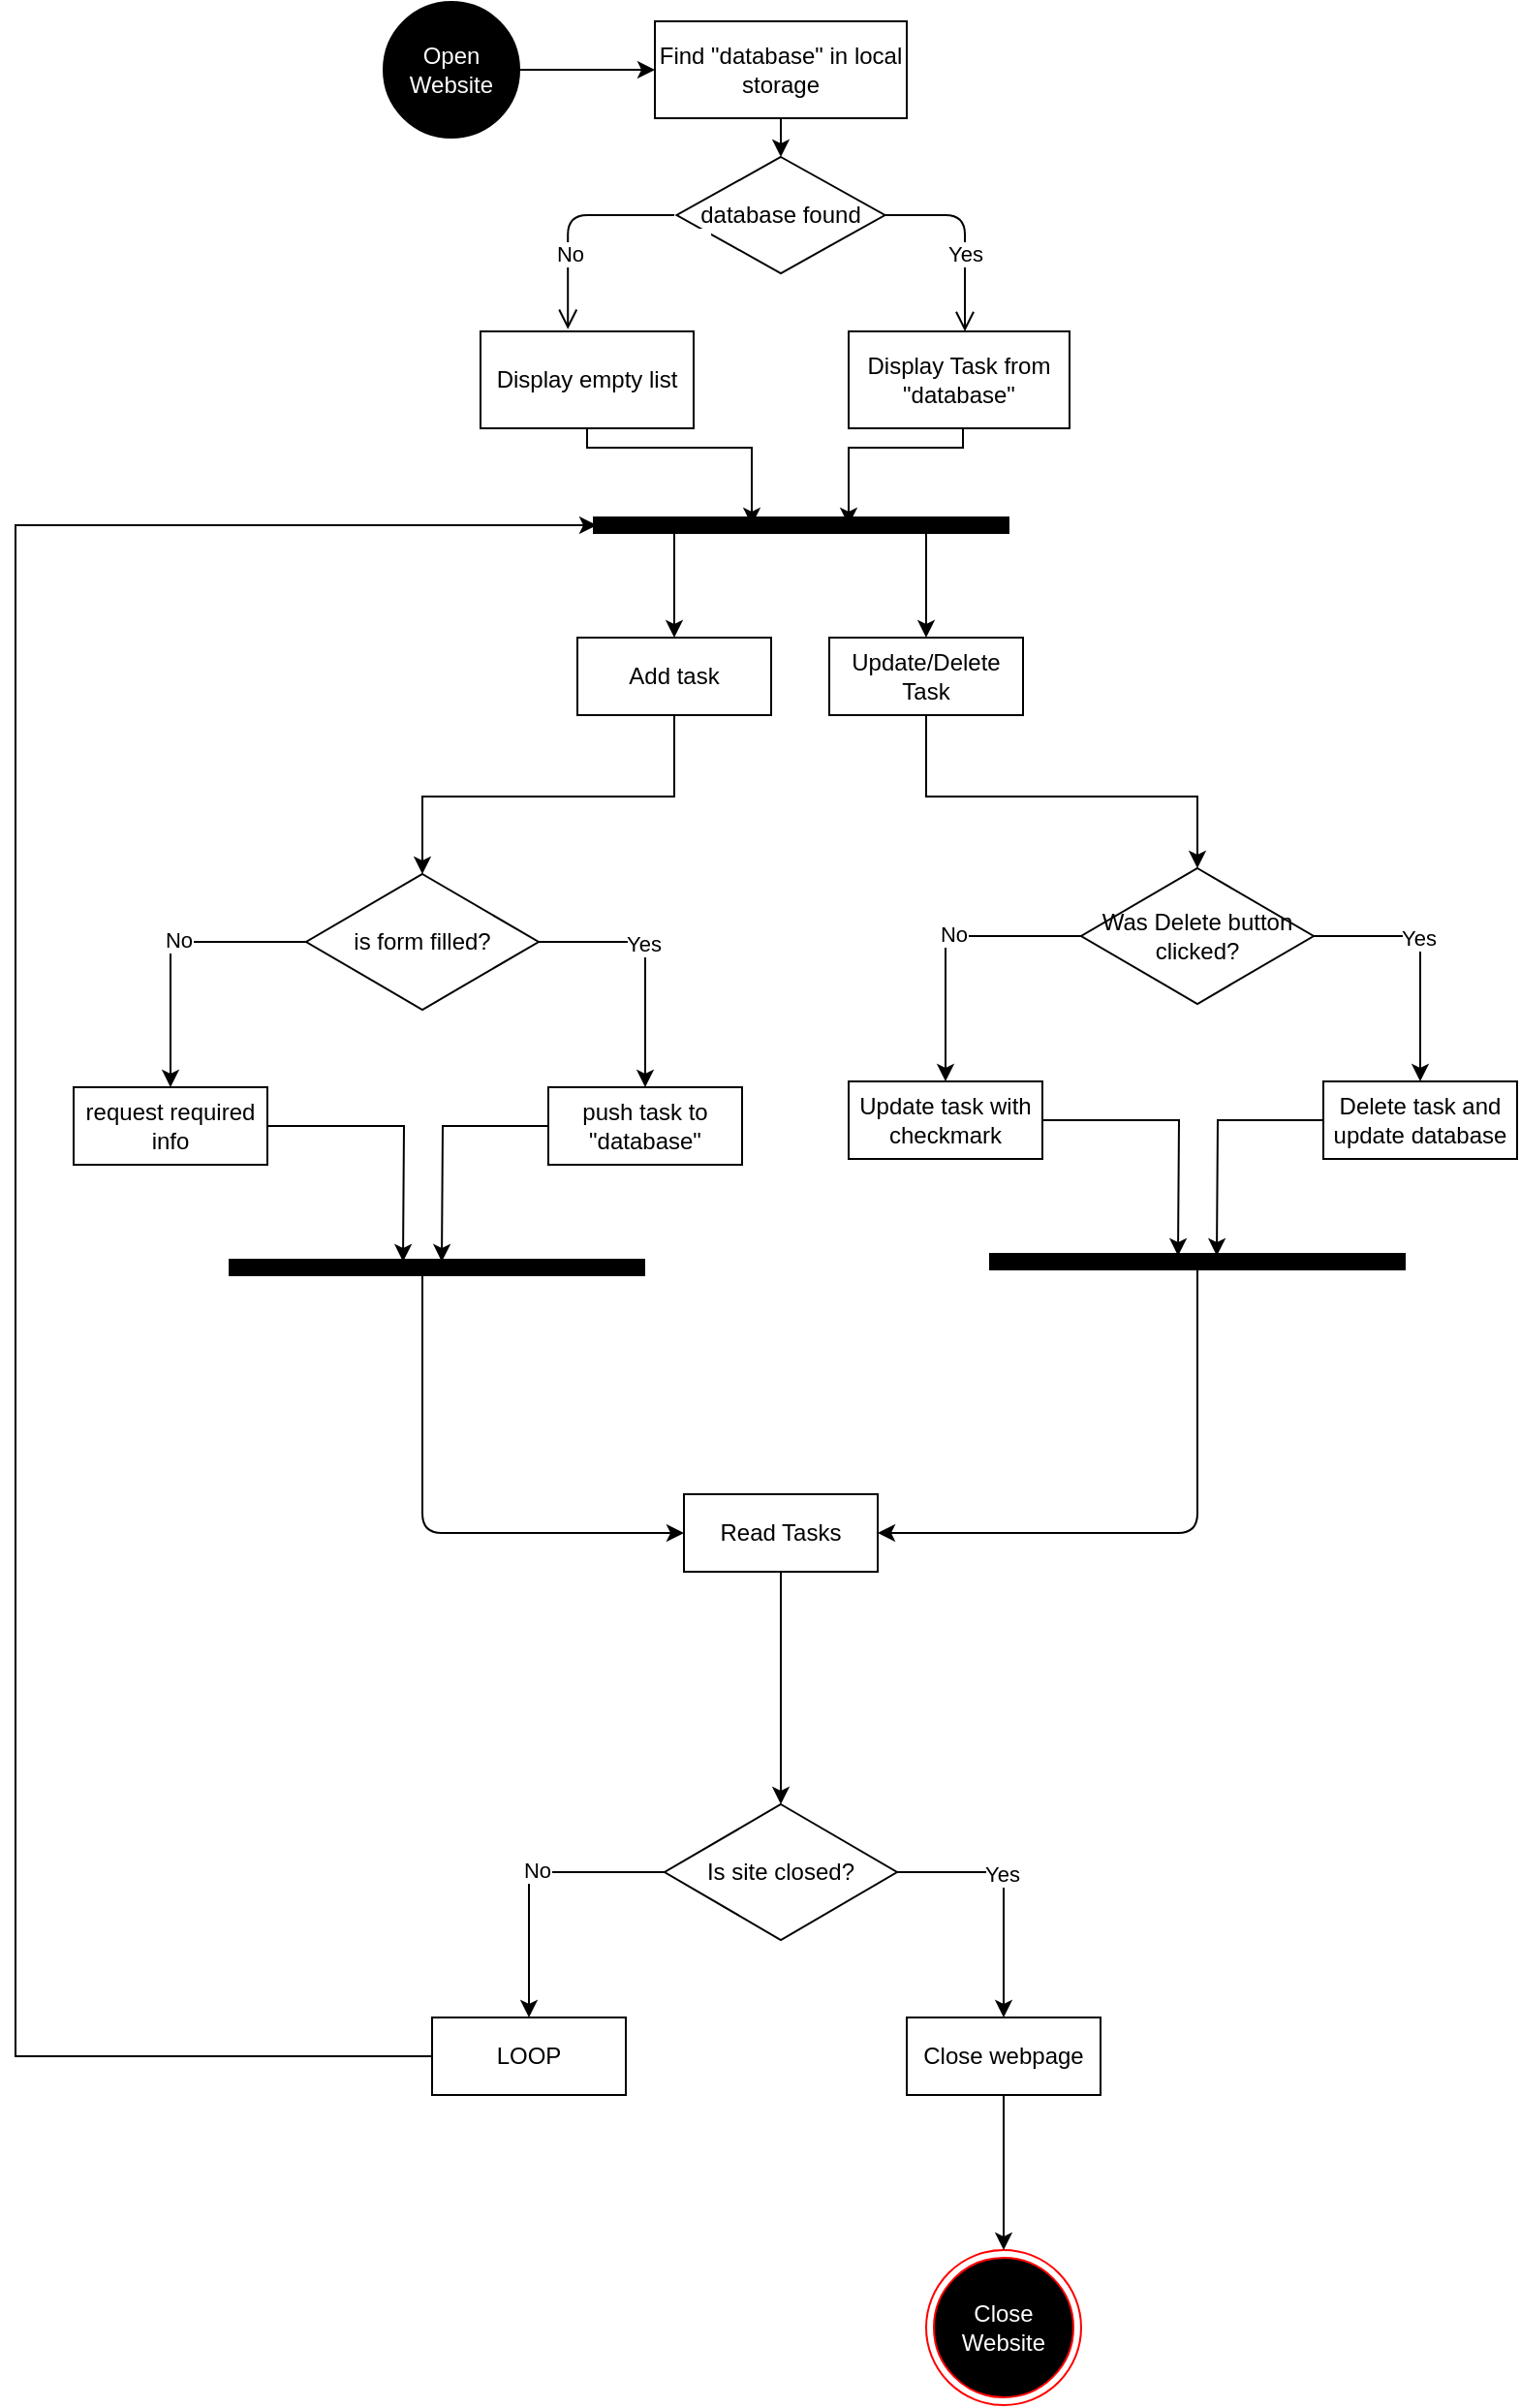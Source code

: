 <mxfile version="14.2.7" type="github">
  <diagram id="yd61wOOSHPwWUXzALppi" name="Page-1">
    <mxGraphModel dx="1796" dy="533" grid="1" gridSize="10" guides="1" tooltips="1" connect="1" arrows="1" fold="1" page="1" pageScale="1" pageWidth="850" pageHeight="1100" math="0" shadow="0">
      <root>
        <mxCell id="0" />
        <mxCell id="1" parent="0" />
        <mxCell id="UuBZATNRduBAJZNG62qD-8" style="edgeStyle=orthogonalEdgeStyle;rounded=0;orthogonalLoop=1;jettySize=auto;html=1;exitX=1;exitY=0.5;exitDx=0;exitDy=0;fontColor=#FFFFFF;" parent="1" source="UuBZATNRduBAJZNG62qD-1" target="UuBZATNRduBAJZNG62qD-6" edge="1">
          <mxGeometry relative="1" as="geometry" />
        </mxCell>
        <mxCell id="UuBZATNRduBAJZNG62qD-1" value="Open Website" style="ellipse;whiteSpace=wrap;html=1;aspect=fixed;fillColor=#000000;fontColor=#FFFFFF;" parent="1" vertex="1">
          <mxGeometry x="20" y="70" width="70" height="70" as="geometry" />
        </mxCell>
        <mxCell id="UuBZATNRduBAJZNG62qD-14" style="edgeStyle=orthogonalEdgeStyle;rounded=0;orthogonalLoop=1;jettySize=auto;html=1;fontColor=#000000;" parent="1" source="UuBZATNRduBAJZNG62qD-6" target="UuBZATNRduBAJZNG62qD-9" edge="1">
          <mxGeometry relative="1" as="geometry" />
        </mxCell>
        <mxCell id="UuBZATNRduBAJZNG62qD-6" value="Find &quot;database&quot; in local storage" style="html=1;whiteSpace=wrap;fillColor=#FFFFFF;" parent="1" vertex="1">
          <mxGeometry x="160" y="80" width="130" height="50" as="geometry" />
        </mxCell>
        <mxCell id="UuBZATNRduBAJZNG62qD-9" value="database found" style="rhombus;whiteSpace=wrap;html=1;" parent="1" vertex="1">
          <mxGeometry x="171.25" y="150" width="107.5" height="60" as="geometry" />
        </mxCell>
        <mxCell id="UuBZATNRduBAJZNG62qD-10" value="no" style="edgeStyle=orthogonalEdgeStyle;html=1;align=left;verticalAlign=bottom;endArrow=open;endSize=8;fontColor=#FFFFFF;exitX=1;exitY=0.5;exitDx=0;exitDy=0;" parent="1" source="UuBZATNRduBAJZNG62qD-9" edge="1">
          <mxGeometry x="-1" relative="1" as="geometry">
            <mxPoint x="320" y="240" as="targetPoint" />
            <mxPoint x="267.5" y="190" as="sourcePoint" />
            <Array as="points">
              <mxPoint x="320" y="180" />
            </Array>
          </mxGeometry>
        </mxCell>
        <mxCell id="UuBZATNRduBAJZNG62qD-12" value="Yes" style="edgeLabel;html=1;align=center;verticalAlign=middle;resizable=0;points=[];fontColor=#000000;" parent="UuBZATNRduBAJZNG62qD-10" vertex="1" connectable="0">
          <mxGeometry x="-0.524" relative="1" as="geometry">
            <mxPoint x="16.5" y="20" as="offset" />
          </mxGeometry>
        </mxCell>
        <mxCell id="UuBZATNRduBAJZNG62qD-11" value="yes" style="edgeStyle=orthogonalEdgeStyle;html=1;align=left;verticalAlign=top;endArrow=open;endSize=8;fontColor=#FFFFFF;entryX=0.41;entryY=-0.022;entryDx=0;entryDy=0;entryPerimeter=0;" parent="1" target="UuBZATNRduBAJZNG62qD-16" edge="1">
          <mxGeometry x="-1" relative="1" as="geometry">
            <mxPoint x="107.5" y="240" as="targetPoint" />
            <mxPoint x="170" y="180" as="sourcePoint" />
            <Array as="points">
              <mxPoint x="115" y="180" />
            </Array>
          </mxGeometry>
        </mxCell>
        <mxCell id="UuBZATNRduBAJZNG62qD-13" value="No&lt;br&gt;" style="edgeLabel;html=1;align=center;verticalAlign=middle;resizable=0;points=[];fontColor=#000000;" parent="UuBZATNRduBAJZNG62qD-11" vertex="1" connectable="0">
          <mxGeometry x="-0.093" y="-1" relative="1" as="geometry">
            <mxPoint x="-3.24" y="21.06" as="offset" />
          </mxGeometry>
        </mxCell>
        <mxCell id="UuBZATNRduBAJZNG62qD-21" style="edgeStyle=orthogonalEdgeStyle;rounded=0;orthogonalLoop=1;jettySize=auto;html=1;exitX=0.5;exitY=1;exitDx=0;exitDy=0;labelBackgroundColor=none;targetPerimeterSpacing=0;strokeColor=#000000;strokeWidth=1;fontColor=#000000;" parent="1" source="UuBZATNRduBAJZNG62qD-15" edge="1">
          <mxGeometry relative="1" as="geometry">
            <mxPoint x="260" y="340" as="targetPoint" />
            <Array as="points">
              <mxPoint x="319" y="300" />
              <mxPoint x="260" y="300" />
            </Array>
          </mxGeometry>
        </mxCell>
        <mxCell id="UuBZATNRduBAJZNG62qD-15" value="Display Task from &quot;database&quot;" style="html=1;strokeColor=#000000;fillColor=#FFFFFF;fontColor=#000000;whiteSpace=wrap;" parent="1" vertex="1">
          <mxGeometry x="260" y="240" width="114" height="50" as="geometry" />
        </mxCell>
        <mxCell id="UuBZATNRduBAJZNG62qD-20" style="edgeStyle=orthogonalEdgeStyle;rounded=0;orthogonalLoop=1;jettySize=auto;html=1;exitX=0.5;exitY=1;exitDx=0;exitDy=0;labelBackgroundColor=none;targetPerimeterSpacing=0;strokeColor=#000000;strokeWidth=1;fontColor=#000000;" parent="1" edge="1">
          <mxGeometry relative="1" as="geometry">
            <mxPoint x="210" y="340" as="targetPoint" />
            <Array as="points">
              <mxPoint x="125" y="300" />
              <mxPoint x="210" y="300" />
            </Array>
            <mxPoint x="125" y="290" as="sourcePoint" />
          </mxGeometry>
        </mxCell>
        <mxCell id="UuBZATNRduBAJZNG62qD-16" value="Display empty list" style="html=1;strokeColor=#000000;fillColor=#FFFFFF;fontColor=#000000;whiteSpace=wrap;" parent="1" vertex="1">
          <mxGeometry x="70" y="240" width="110" height="50" as="geometry" />
        </mxCell>
        <mxCell id="UuBZATNRduBAJZNG62qD-19" value="" style="endArrow=none;html=1;rounded=0;labelBackgroundColor=none;strokeColor=#000000;strokeWidth=9;fontColor=#000000;" parent="1" edge="1">
          <mxGeometry relative="1" as="geometry">
            <mxPoint x="128" y="340" as="sourcePoint" />
            <mxPoint x="343" y="340" as="targetPoint" />
            <Array as="points" />
          </mxGeometry>
        </mxCell>
        <mxCell id="UuBZATNRduBAJZNG62qD-103" style="edgeStyle=orthogonalEdgeStyle;rounded=0;orthogonalLoop=1;jettySize=auto;html=1;entryX=0.5;entryY=0;entryDx=0;entryDy=0;labelBackgroundColor=none;targetPerimeterSpacing=0;strokeColor=#000000;strokeWidth=1;fontColor=#000000;" parent="1" source="UuBZATNRduBAJZNG62qD-22" target="UuBZATNRduBAJZNG62qD-96" edge="1">
          <mxGeometry relative="1" as="geometry">
            <Array as="points">
              <mxPoint x="300" y="480" />
              <mxPoint x="440" y="480" />
            </Array>
          </mxGeometry>
        </mxCell>
        <mxCell id="UuBZATNRduBAJZNG62qD-22" value="Update/Delete Task" style="whiteSpace=wrap;html=1;align=center;strokeColor=#000000;fillColor=#FFFFFF;fontColor=#000000;" parent="1" vertex="1">
          <mxGeometry x="250" y="398" width="100" height="40" as="geometry" />
        </mxCell>
        <mxCell id="UuBZATNRduBAJZNG62qD-68" style="edgeStyle=orthogonalEdgeStyle;rounded=0;orthogonalLoop=1;jettySize=auto;html=1;labelBackgroundColor=none;targetPerimeterSpacing=0;strokeColor=#000000;strokeWidth=1;fontColor=#000000;entryX=0.5;entryY=0;entryDx=0;entryDy=0;" parent="1" source="UuBZATNRduBAJZNG62qD-24" target="UuBZATNRduBAJZNG62qD-65" edge="1">
          <mxGeometry relative="1" as="geometry">
            <mxPoint x="63" y="510" as="targetPoint" />
            <Array as="points">
              <mxPoint x="170" y="480" />
              <mxPoint x="40" y="480" />
            </Array>
          </mxGeometry>
        </mxCell>
        <mxCell id="UuBZATNRduBAJZNG62qD-24" value="Add task" style="whiteSpace=wrap;html=1;align=center;strokeColor=#000000;fillColor=#FFFFFF;fontColor=#000000;" parent="1" vertex="1">
          <mxGeometry x="120" y="398" width="100" height="40" as="geometry" />
        </mxCell>
        <mxCell id="UuBZATNRduBAJZNG62qD-28" value="" style="edgeStyle=segmentEdgeStyle;endArrow=classic;html=1;labelBackgroundColor=none;strokeColor=#000000;strokeWidth=1;fontColor=#000000;" parent="1" edge="1" target="UuBZATNRduBAJZNG62qD-24">
          <mxGeometry width="50" height="50" relative="1" as="geometry">
            <mxPoint x="170" y="340" as="sourcePoint" />
            <mxPoint x="80" y="398" as="targetPoint" />
            <Array as="points" />
          </mxGeometry>
        </mxCell>
        <mxCell id="UuBZATNRduBAJZNG62qD-30" value="" style="edgeStyle=segmentEdgeStyle;endArrow=classic;html=1;labelBackgroundColor=none;strokeColor=#000000;strokeWidth=1;fontColor=#000000;" parent="1" edge="1">
          <mxGeometry width="50" height="50" relative="1" as="geometry">
            <mxPoint x="300" y="340" as="sourcePoint" />
            <mxPoint x="300" y="398" as="targetPoint" />
            <Array as="points">
              <mxPoint x="300" y="398" />
            </Array>
          </mxGeometry>
        </mxCell>
        <mxCell id="UuBZATNRduBAJZNG62qD-50" value="&lt;font color=&quot;#ffffff&quot;&gt;Close Website&lt;/font&gt;" style="ellipse;html=1;shape=endState;fillColor=#000000;strokeColor=#ff0000;fontColor=#000000;whiteSpace=wrap;" parent="1" vertex="1">
          <mxGeometry x="300" y="1230" width="80" height="80" as="geometry" />
        </mxCell>
        <mxCell id="UuBZATNRduBAJZNG62qD-75" value="" style="endArrow=none;html=1;rounded=0;labelBackgroundColor=none;strokeColor=#000000;strokeWidth=9;fontColor=#000000;" parent="1" edge="1">
          <mxGeometry relative="1" as="geometry">
            <mxPoint x="-60" y="723" as="sourcePoint" />
            <mxPoint x="155" y="723" as="targetPoint" />
            <Array as="points" />
          </mxGeometry>
        </mxCell>
        <mxCell id="UuBZATNRduBAJZNG62qD-81" value="" style="edgeStyle=segmentEdgeStyle;endArrow=classic;html=1;labelBackgroundColor=none;strokeColor=#000000;strokeWidth=1;fontColor=#000000;entryX=0;entryY=0.5;entryDx=0;entryDy=0;" parent="1" target="kEZMU26oNeu0ruUVFl1W-4" edge="1">
          <mxGeometry width="50" height="50" relative="1" as="geometry">
            <mxPoint x="40" y="720" as="sourcePoint" />
            <mxPoint x="230" y="870" as="targetPoint" />
            <Array as="points">
              <mxPoint x="40" y="740" />
              <mxPoint x="40" y="860" />
            </Array>
          </mxGeometry>
        </mxCell>
        <mxCell id="UuBZATNRduBAJZNG62qD-105" value="" style="edgeStyle=segmentEdgeStyle;endArrow=classic;html=1;labelBackgroundColor=none;strokeColor=#000000;strokeWidth=1;fontColor=#000000;entryX=1;entryY=0.5;entryDx=0;entryDy=0;" parent="1" edge="1" target="kEZMU26oNeu0ruUVFl1W-4">
          <mxGeometry width="50" height="50" relative="1" as="geometry">
            <mxPoint x="440" y="720" as="sourcePoint" />
            <mxPoint x="350" y="860" as="targetPoint" />
            <Array as="points">
              <mxPoint x="440" y="860" />
            </Array>
          </mxGeometry>
        </mxCell>
        <mxCell id="UuBZATNRduBAJZNG62qD-132" style="edgeStyle=orthogonalEdgeStyle;rounded=0;orthogonalLoop=1;jettySize=auto;html=1;labelBackgroundColor=none;targetPerimeterSpacing=0;strokeColor=#000000;strokeWidth=1;fontColor=#000000;" parent="1" source="UuBZATNRduBAJZNG62qD-127" edge="1">
          <mxGeometry relative="1" as="geometry">
            <mxPoint x="130" y="340" as="targetPoint" />
            <Array as="points">
              <mxPoint x="-170" y="1130" />
              <mxPoint x="-170" y="340" />
            </Array>
          </mxGeometry>
        </mxCell>
        <mxCell id="UuBZATNRduBAJZNG62qD-131" style="edgeStyle=orthogonalEdgeStyle;rounded=0;orthogonalLoop=1;jettySize=auto;html=1;labelBackgroundColor=none;targetPerimeterSpacing=0;strokeColor=#000000;strokeWidth=1;fontColor=#000000;entryX=0.5;entryY=0;entryDx=0;entryDy=0;" parent="1" source="UuBZATNRduBAJZNG62qD-129" target="UuBZATNRduBAJZNG62qD-50" edge="1">
          <mxGeometry relative="1" as="geometry">
            <mxPoint x="415" y="1450" as="targetPoint" />
          </mxGeometry>
        </mxCell>
        <mxCell id="kEZMU26oNeu0ruUVFl1W-2" value="" style="group" parent="1" vertex="1" connectable="0">
          <mxGeometry x="260" y="517" width="345" height="203" as="geometry" />
        </mxCell>
        <mxCell id="UuBZATNRduBAJZNG62qD-96" value="Was Delete button clicked?" style="rhombus;whiteSpace=wrap;html=1;" parent="kEZMU26oNeu0ruUVFl1W-2" vertex="1">
          <mxGeometry x="120" width="120" height="70" as="geometry" />
        </mxCell>
        <mxCell id="UuBZATNRduBAJZNG62qD-97" style="edgeStyle=orthogonalEdgeStyle;rounded=0;orthogonalLoop=1;jettySize=auto;html=1;labelBackgroundColor=none;targetPerimeterSpacing=0;strokeColor=#000000;strokeWidth=1;fontColor=#000000;" parent="kEZMU26oNeu0ruUVFl1W-2" source="UuBZATNRduBAJZNG62qD-98" edge="1">
          <mxGeometry relative="1" as="geometry">
            <mxPoint x="170" y="200" as="targetPoint" />
          </mxGeometry>
        </mxCell>
        <mxCell id="UuBZATNRduBAJZNG62qD-98" value="Update task with checkmark" style="whiteSpace=wrap;html=1;align=center;strokeColor=#000000;fillColor=#FFFFFF;fontColor=#000000;" parent="kEZMU26oNeu0ruUVFl1W-2" vertex="1">
          <mxGeometry y="110" width="100" height="40" as="geometry" />
        </mxCell>
        <mxCell id="UuBZATNRduBAJZNG62qD-92" style="edgeStyle=orthogonalEdgeStyle;rounded=0;orthogonalLoop=1;jettySize=auto;html=1;entryX=0.5;entryY=0;entryDx=0;entryDy=0;labelBackgroundColor=none;targetPerimeterSpacing=0;strokeColor=#000000;strokeWidth=1;fontColor=#000000;" parent="kEZMU26oNeu0ruUVFl1W-2" source="UuBZATNRduBAJZNG62qD-96" target="UuBZATNRduBAJZNG62qD-98" edge="1">
          <mxGeometry relative="1" as="geometry" />
        </mxCell>
        <mxCell id="UuBZATNRduBAJZNG62qD-93" value="No" style="edgeLabel;html=1;align=center;verticalAlign=middle;resizable=0;points=[];fontColor=#000000;" parent="UuBZATNRduBAJZNG62qD-92" vertex="1" connectable="0">
          <mxGeometry x="-0.064" y="1" relative="1" as="geometry">
            <mxPoint x="2" y="-2" as="offset" />
          </mxGeometry>
        </mxCell>
        <mxCell id="UuBZATNRduBAJZNG62qD-99" style="edgeStyle=orthogonalEdgeStyle;rounded=0;orthogonalLoop=1;jettySize=auto;html=1;exitX=0;exitY=0.5;exitDx=0;exitDy=0;labelBackgroundColor=none;targetPerimeterSpacing=0;strokeColor=#000000;strokeWidth=1;fontColor=#000000;" parent="kEZMU26oNeu0ruUVFl1W-2" source="UuBZATNRduBAJZNG62qD-100" edge="1">
          <mxGeometry relative="1" as="geometry">
            <mxPoint x="190" y="200" as="targetPoint" />
          </mxGeometry>
        </mxCell>
        <mxCell id="UuBZATNRduBAJZNG62qD-100" value="Delete task and update database" style="whiteSpace=wrap;html=1;align=center;strokeColor=#000000;fillColor=#FFFFFF;fontColor=#000000;" parent="kEZMU26oNeu0ruUVFl1W-2" vertex="1">
          <mxGeometry x="245" y="110" width="100" height="40" as="geometry" />
        </mxCell>
        <mxCell id="UuBZATNRduBAJZNG62qD-94" style="edgeStyle=orthogonalEdgeStyle;rounded=0;orthogonalLoop=1;jettySize=auto;html=1;exitX=1;exitY=0.5;exitDx=0;exitDy=0;entryX=0.5;entryY=0;entryDx=0;entryDy=0;labelBackgroundColor=none;targetPerimeterSpacing=0;strokeColor=#000000;strokeWidth=1;fontColor=#000000;" parent="kEZMU26oNeu0ruUVFl1W-2" source="UuBZATNRduBAJZNG62qD-96" target="UuBZATNRduBAJZNG62qD-100" edge="1">
          <mxGeometry relative="1" as="geometry" />
        </mxCell>
        <mxCell id="UuBZATNRduBAJZNG62qD-95" value="Yes" style="edgeLabel;html=1;align=center;verticalAlign=middle;resizable=0;points=[];fontColor=#000000;" parent="UuBZATNRduBAJZNG62qD-94" vertex="1" connectable="0">
          <mxGeometry x="-0.18" y="-1" relative="1" as="geometry">
            <mxPoint as="offset" />
          </mxGeometry>
        </mxCell>
        <mxCell id="UuBZATNRduBAJZNG62qD-101" value="" style="endArrow=none;html=1;rounded=0;labelBackgroundColor=none;strokeColor=#000000;strokeWidth=9;fontColor=#000000;" parent="kEZMU26oNeu0ruUVFl1W-2" edge="1">
          <mxGeometry relative="1" as="geometry">
            <mxPoint x="72.5" y="203" as="sourcePoint" />
            <mxPoint x="287.5" y="203" as="targetPoint" />
            <Array as="points" />
          </mxGeometry>
        </mxCell>
        <mxCell id="kEZMU26oNeu0ruUVFl1W-5" style="edgeStyle=orthogonalEdgeStyle;rounded=0;orthogonalLoop=1;jettySize=auto;html=1;entryX=0.5;entryY=0;entryDx=0;entryDy=0;" parent="1" source="kEZMU26oNeu0ruUVFl1W-4" target="UuBZATNRduBAJZNG62qD-125" edge="1">
          <mxGeometry relative="1" as="geometry" />
        </mxCell>
        <mxCell id="kEZMU26oNeu0ruUVFl1W-4" value="Read Tasks" style="whiteSpace=wrap;html=1;align=center;strokeColor=#000000;fillColor=#FFFFFF;fontColor=#000000;" parent="1" vertex="1">
          <mxGeometry x="175" y="840" width="100" height="40" as="geometry" />
        </mxCell>
        <mxCell id="_X0d42HbJLa0Vu3q29lL-1" value="" style="group" vertex="1" connectable="0" parent="1">
          <mxGeometry x="-140" y="520" width="345" height="200" as="geometry" />
        </mxCell>
        <mxCell id="UuBZATNRduBAJZNG62qD-65" value="is form filled?" style="rhombus;whiteSpace=wrap;html=1;" parent="_X0d42HbJLa0Vu3q29lL-1" vertex="1">
          <mxGeometry x="120" width="120" height="70" as="geometry" />
        </mxCell>
        <mxCell id="UuBZATNRduBAJZNG62qD-80" style="edgeStyle=orthogonalEdgeStyle;rounded=0;orthogonalLoop=1;jettySize=auto;html=1;labelBackgroundColor=none;targetPerimeterSpacing=0;strokeColor=#000000;strokeWidth=1;fontColor=#000000;" parent="_X0d42HbJLa0Vu3q29lL-1" source="UuBZATNRduBAJZNG62qD-69" edge="1">
          <mxGeometry relative="1" as="geometry">
            <mxPoint x="170" y="200" as="targetPoint" />
          </mxGeometry>
        </mxCell>
        <mxCell id="UuBZATNRduBAJZNG62qD-69" value="request required info" style="whiteSpace=wrap;html=1;align=center;strokeColor=#000000;fillColor=#FFFFFF;fontColor=#000000;" parent="_X0d42HbJLa0Vu3q29lL-1" vertex="1">
          <mxGeometry y="110" width="100" height="40" as="geometry" />
        </mxCell>
        <mxCell id="UuBZATNRduBAJZNG62qD-71" style="edgeStyle=orthogonalEdgeStyle;rounded=0;orthogonalLoop=1;jettySize=auto;html=1;entryX=0.5;entryY=0;entryDx=0;entryDy=0;labelBackgroundColor=none;targetPerimeterSpacing=0;strokeColor=#000000;strokeWidth=1;fontColor=#000000;" parent="_X0d42HbJLa0Vu3q29lL-1" source="UuBZATNRduBAJZNG62qD-65" target="UuBZATNRduBAJZNG62qD-69" edge="1">
          <mxGeometry relative="1" as="geometry" />
        </mxCell>
        <mxCell id="UuBZATNRduBAJZNG62qD-73" value="No" style="edgeLabel;html=1;align=center;verticalAlign=middle;resizable=0;points=[];fontColor=#000000;" parent="UuBZATNRduBAJZNG62qD-71" vertex="1" connectable="0">
          <mxGeometry x="-0.064" y="1" relative="1" as="geometry">
            <mxPoint x="2" y="-2" as="offset" />
          </mxGeometry>
        </mxCell>
        <mxCell id="UuBZATNRduBAJZNG62qD-78" style="edgeStyle=orthogonalEdgeStyle;rounded=0;orthogonalLoop=1;jettySize=auto;html=1;exitX=0;exitY=0.5;exitDx=0;exitDy=0;labelBackgroundColor=none;targetPerimeterSpacing=0;strokeColor=#000000;strokeWidth=1;fontColor=#000000;" parent="_X0d42HbJLa0Vu3q29lL-1" source="UuBZATNRduBAJZNG62qD-70" edge="1">
          <mxGeometry relative="1" as="geometry">
            <mxPoint x="190" y="200" as="targetPoint" />
          </mxGeometry>
        </mxCell>
        <mxCell id="UuBZATNRduBAJZNG62qD-70" value="push task to &quot;database&quot;" style="whiteSpace=wrap;html=1;align=center;strokeColor=#000000;fillColor=#FFFFFF;fontColor=#000000;" parent="_X0d42HbJLa0Vu3q29lL-1" vertex="1">
          <mxGeometry x="245" y="110" width="100" height="40" as="geometry" />
        </mxCell>
        <mxCell id="UuBZATNRduBAJZNG62qD-72" style="edgeStyle=orthogonalEdgeStyle;rounded=0;orthogonalLoop=1;jettySize=auto;html=1;exitX=1;exitY=0.5;exitDx=0;exitDy=0;entryX=0.5;entryY=0;entryDx=0;entryDy=0;labelBackgroundColor=none;targetPerimeterSpacing=0;strokeColor=#000000;strokeWidth=1;fontColor=#000000;" parent="_X0d42HbJLa0Vu3q29lL-1" source="UuBZATNRduBAJZNG62qD-65" target="UuBZATNRduBAJZNG62qD-70" edge="1">
          <mxGeometry relative="1" as="geometry" />
        </mxCell>
        <mxCell id="UuBZATNRduBAJZNG62qD-74" value="Yes" style="edgeLabel;html=1;align=center;verticalAlign=middle;resizable=0;points=[];fontColor=#000000;" parent="UuBZATNRduBAJZNG62qD-72" vertex="1" connectable="0">
          <mxGeometry x="-0.18" y="-1" relative="1" as="geometry">
            <mxPoint as="offset" />
          </mxGeometry>
        </mxCell>
        <mxCell id="_X0d42HbJLa0Vu3q29lL-2" value="" style="group" vertex="1" connectable="0" parent="1">
          <mxGeometry x="45" y="1000" width="345" height="150" as="geometry" />
        </mxCell>
        <mxCell id="UuBZATNRduBAJZNG62qD-125" value="Is site closed?" style="rhombus;whiteSpace=wrap;html=1;" parent="_X0d42HbJLa0Vu3q29lL-2" vertex="1">
          <mxGeometry x="120" width="120" height="70" as="geometry" />
        </mxCell>
        <mxCell id="UuBZATNRduBAJZNG62qD-127" value="LOOP" style="whiteSpace=wrap;html=1;align=center;strokeColor=#000000;fillColor=#FFFFFF;fontColor=#000000;" parent="_X0d42HbJLa0Vu3q29lL-2" vertex="1">
          <mxGeometry y="110" width="100" height="40" as="geometry" />
        </mxCell>
        <mxCell id="UuBZATNRduBAJZNG62qD-121" style="edgeStyle=orthogonalEdgeStyle;rounded=0;orthogonalLoop=1;jettySize=auto;html=1;entryX=0.5;entryY=0;entryDx=0;entryDy=0;labelBackgroundColor=none;targetPerimeterSpacing=0;strokeColor=#000000;strokeWidth=1;fontColor=#000000;" parent="_X0d42HbJLa0Vu3q29lL-2" source="UuBZATNRduBAJZNG62qD-125" target="UuBZATNRduBAJZNG62qD-127" edge="1">
          <mxGeometry relative="1" as="geometry" />
        </mxCell>
        <mxCell id="UuBZATNRduBAJZNG62qD-122" value="No" style="edgeLabel;html=1;align=center;verticalAlign=middle;resizable=0;points=[];fontColor=#000000;" parent="UuBZATNRduBAJZNG62qD-121" vertex="1" connectable="0">
          <mxGeometry x="-0.064" y="1" relative="1" as="geometry">
            <mxPoint x="2" y="-2" as="offset" />
          </mxGeometry>
        </mxCell>
        <mxCell id="UuBZATNRduBAJZNG62qD-129" value="Close webpage" style="whiteSpace=wrap;html=1;align=center;strokeColor=#000000;fillColor=#FFFFFF;fontColor=#000000;" parent="_X0d42HbJLa0Vu3q29lL-2" vertex="1">
          <mxGeometry x="245" y="110" width="100" height="40" as="geometry" />
        </mxCell>
        <mxCell id="UuBZATNRduBAJZNG62qD-123" style="edgeStyle=orthogonalEdgeStyle;rounded=0;orthogonalLoop=1;jettySize=auto;html=1;exitX=1;exitY=0.5;exitDx=0;exitDy=0;entryX=0.5;entryY=0;entryDx=0;entryDy=0;labelBackgroundColor=none;targetPerimeterSpacing=0;strokeColor=#000000;strokeWidth=1;fontColor=#000000;" parent="_X0d42HbJLa0Vu3q29lL-2" source="UuBZATNRduBAJZNG62qD-125" target="UuBZATNRduBAJZNG62qD-129" edge="1">
          <mxGeometry relative="1" as="geometry" />
        </mxCell>
        <mxCell id="UuBZATNRduBAJZNG62qD-124" value="Yes" style="edgeLabel;html=1;align=center;verticalAlign=middle;resizable=0;points=[];fontColor=#000000;" parent="UuBZATNRduBAJZNG62qD-123" vertex="1" connectable="0">
          <mxGeometry x="-0.18" y="-1" relative="1" as="geometry">
            <mxPoint as="offset" />
          </mxGeometry>
        </mxCell>
      </root>
    </mxGraphModel>
  </diagram>
</mxfile>
